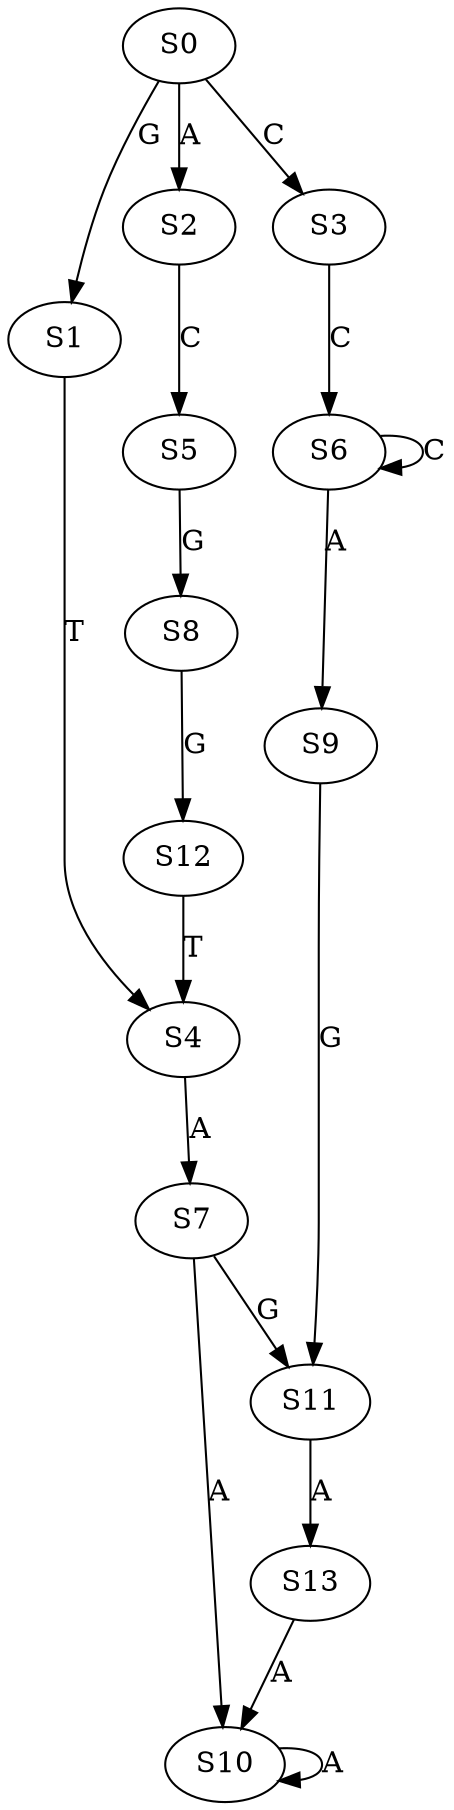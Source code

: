 strict digraph  {
	S0 -> S1 [ label = G ];
	S0 -> S2 [ label = A ];
	S0 -> S3 [ label = C ];
	S1 -> S4 [ label = T ];
	S2 -> S5 [ label = C ];
	S3 -> S6 [ label = C ];
	S4 -> S7 [ label = A ];
	S5 -> S8 [ label = G ];
	S6 -> S9 [ label = A ];
	S6 -> S6 [ label = C ];
	S7 -> S10 [ label = A ];
	S7 -> S11 [ label = G ];
	S8 -> S12 [ label = G ];
	S9 -> S11 [ label = G ];
	S10 -> S10 [ label = A ];
	S11 -> S13 [ label = A ];
	S12 -> S4 [ label = T ];
	S13 -> S10 [ label = A ];
}
